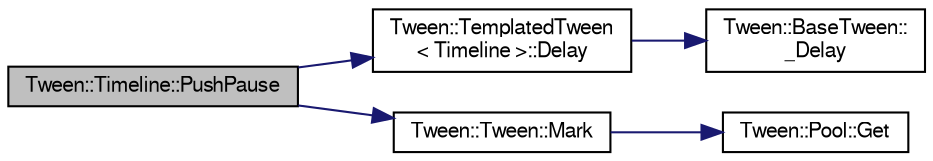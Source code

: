 digraph "Tween::Timeline::PushPause"
{
  bgcolor="transparent";
  edge [fontname="FreeSans",fontsize="10",labelfontname="FreeSans",labelfontsize="10"];
  node [fontname="FreeSans",fontsize="10",shape=record];
  rankdir="LR";
  Node1 [label="Tween::Timeline::PushPause",height=0.2,width=0.4,color="black", fillcolor="grey75", style="filled" fontcolor="black"];
  Node1 -> Node2 [color="midnightblue",fontsize="10",style="solid",fontname="FreeSans"];
  Node2 [label="Tween::TemplatedTween\l\< Timeline \>::Delay",height=0.2,width=0.4,color="black",URL="$classTween_1_1TemplatedTween.html#a606a2e90cece7bcfb149747a588eacca"];
  Node2 -> Node3 [color="midnightblue",fontsize="10",style="solid",fontname="FreeSans"];
  Node3 [label="Tween::BaseTween::\l_Delay",height=0.2,width=0.4,color="black",URL="$classTween_1_1BaseTween.html#aa289be4187dd038207ee63ef66984f99"];
  Node1 -> Node4 [color="midnightblue",fontsize="10",style="solid",fontname="FreeSans"];
  Node4 [label="Tween::Tween::Mark",height=0.2,width=0.4,color="black",URL="$classTween_1_1Tween.html#af46c4def4f589b42d2451ad480eb5403"];
  Node4 -> Node5 [color="midnightblue",fontsize="10",style="solid",fontname="FreeSans"];
  Node5 [label="Tween::Pool::Get",height=0.2,width=0.4,color="black",URL="$classTween_1_1Pool.html#a41800540f08ddf6f2ed04c3e0b53cee2"];
}
